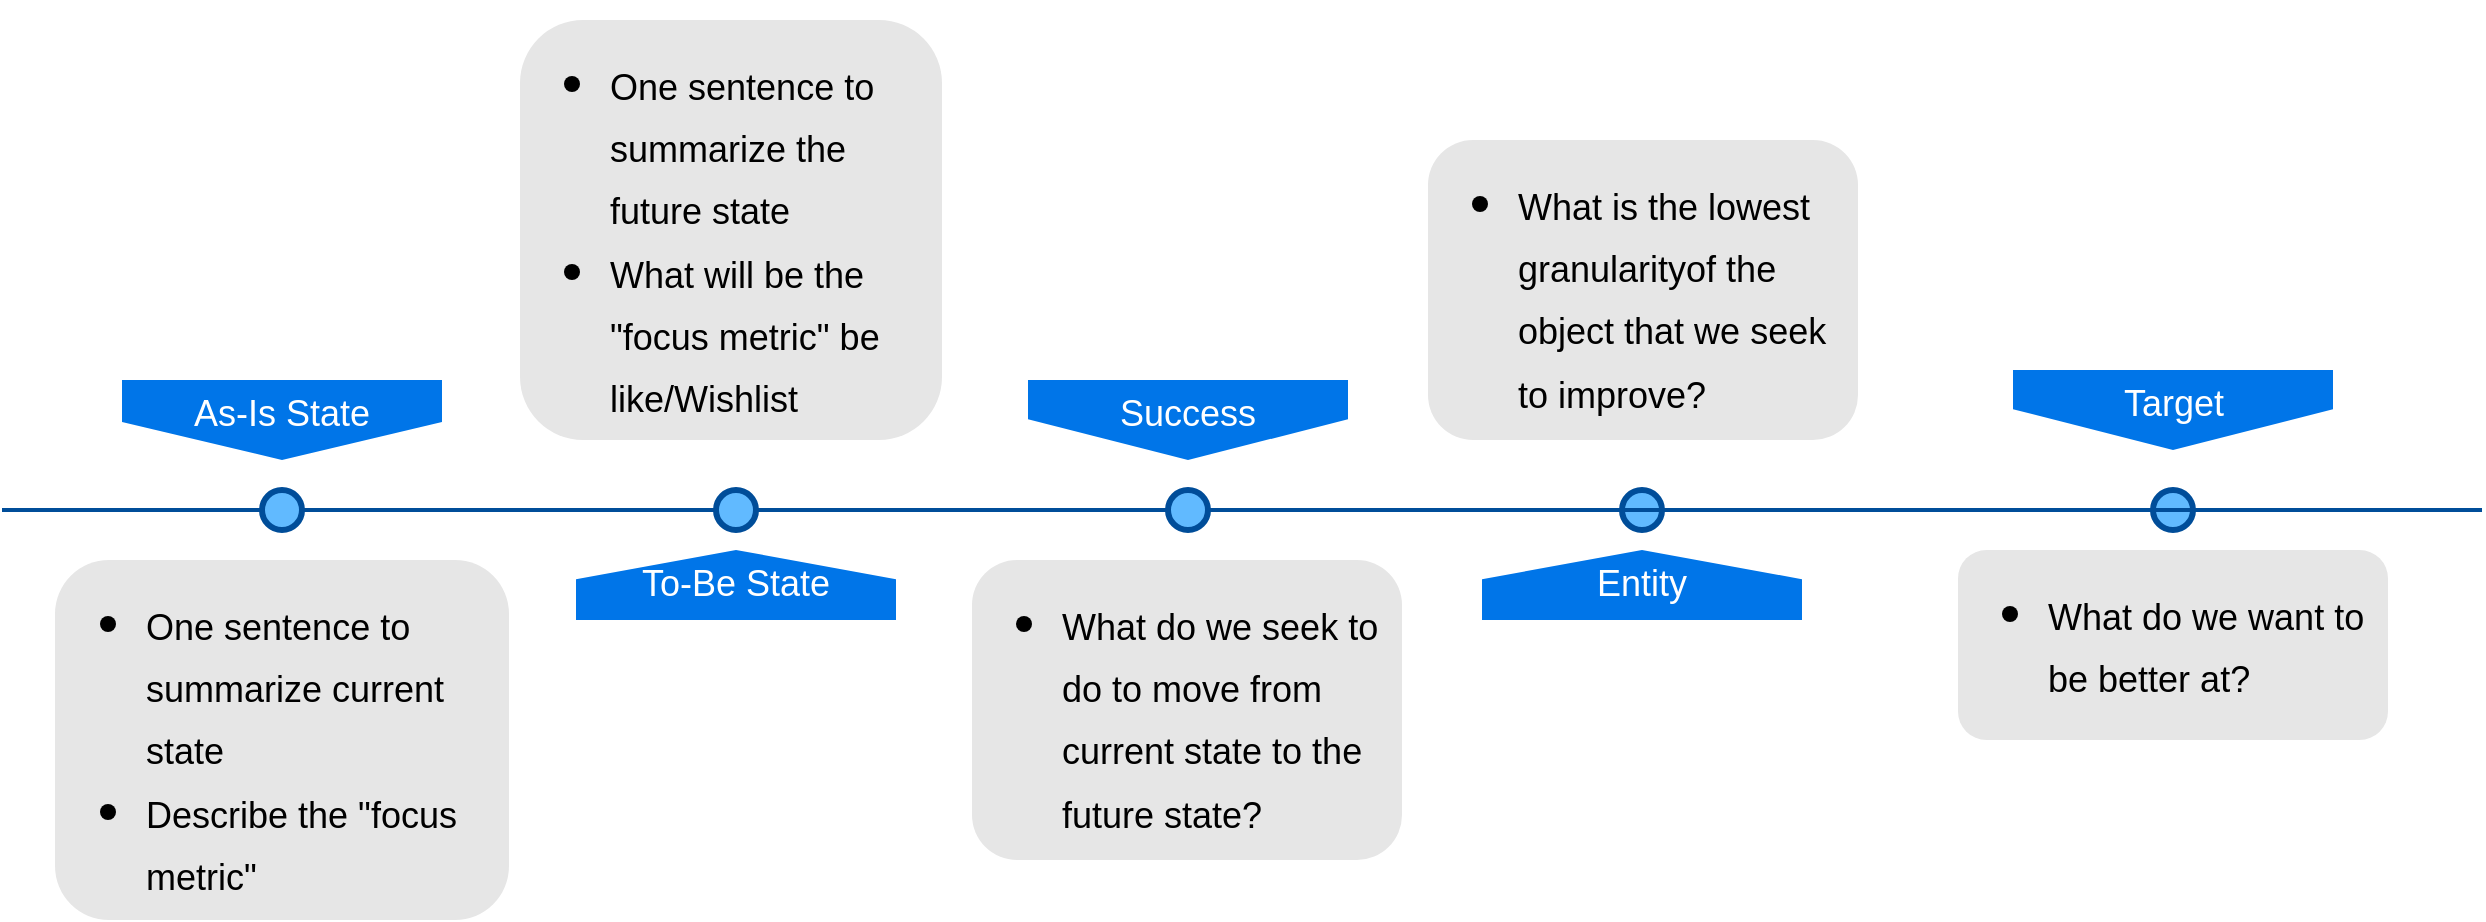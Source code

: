 <mxfile version="12.2.6" type="github" pages="1"><diagram name="Page-1" id="82e54ff1-d628-8f03-85c4-9753963a91cd"><mxGraphModel dx="854" dy="436" grid="1" gridSize="10" guides="0" tooltips="1" connect="1" arrows="1" fold="1" page="1" pageScale="1" pageWidth="1100" pageHeight="850" background="#ffffff" math="0" shadow="0"><root><mxCell id="0"/><mxCell id="1" parent="0"/><object label="&lt;font style=&quot;font-size: 18px&quot;&gt;As-Is State&lt;/font&gt;" placeholders="1" id="4ec97bd9e5d20128-5"><mxCell style="shape=offPageConnector;fillColor=#0075E8;fontSize=15;fontColor=#FFFFFF;size=0.475;verticalAlign=top;strokeColor=none;whiteSpace=wrap;html=1;editable=1;labelBorderColor=none;labelBackgroundColor=none;" parent="1" vertex="1"><mxGeometry x="140" y="340" width="160" height="40" as="geometry"/></mxCell></object><mxCell id="4ec97bd9e5d20128-1" value="" style="line;strokeWidth=2;html=1;fillColor=none;fontSize=28;fontColor=#004D99;strokeColor=#004D99;" parent="1" vertex="1"><mxGeometry x="80" y="400" width="980" height="10" as="geometry"/></mxCell><mxCell id="4ec97bd9e5d20128-6" value="&lt;span&gt;&lt;font style=&quot;font-size: 18px&quot;&gt;Success&lt;/font&gt;&lt;/span&gt;" style="shape=offPageConnector;whiteSpace=wrap;html=1;fillColor=#0075E8;fontSize=15;fontColor=#FFFFFF;size=0.509;verticalAlign=top;strokeColor=none;" parent="1" vertex="1"><mxGeometry x="593" y="340" width="160" height="40" as="geometry"/></mxCell><mxCell id="4ec97bd9e5d20128-7" value="&lt;span&gt;&lt;font style=&quot;font-size: 18px&quot;&gt;To-Be State&lt;/font&gt;&lt;/span&gt;" style="shape=offPageConnector;whiteSpace=wrap;html=1;fillColor=#0075E8;fontSize=15;fontColor=#FFFFFF;size=0.418;flipV=1;verticalAlign=bottom;strokeColor=none;spacingBottom=4;" parent="1" vertex="1"><mxGeometry x="367" y="425" width="160" height="35" as="geometry"/></mxCell><mxCell id="4ec97bd9e5d20128-8" value="&lt;span&gt;&lt;font style=&quot;font-size: 18px&quot;&gt;Entity&lt;/font&gt;&lt;/span&gt;" style="shape=offPageConnector;whiteSpace=wrap;html=1;fillColor=#0075E8;fontSize=15;fontColor=#FFFFFF;size=0.418;flipV=1;verticalAlign=bottom;strokeColor=none;spacingBottom=4;" parent="1" vertex="1"><mxGeometry x="820" y="425" width="160" height="35" as="geometry"/></mxCell><mxCell id="4ec97bd9e5d20128-9" value="" style="ellipse;whiteSpace=wrap;html=1;fillColor=#61BAFF;fontSize=28;fontColor=#004D99;strokeWidth=3;strokeColor=#004D99;" parent="1" vertex="1"><mxGeometry x="210" y="395" width="20" height="20" as="geometry"/></mxCell><mxCell id="4ec97bd9e5d20128-10" value="" style="ellipse;whiteSpace=wrap;html=1;fillColor=#61BAFF;fontSize=28;fontColor=#004D99;strokeWidth=3;strokeColor=#004D99;" parent="1" vertex="1"><mxGeometry x="437" y="395" width="20" height="20" as="geometry"/></mxCell><mxCell id="4ec97bd9e5d20128-11" value="" style="ellipse;whiteSpace=wrap;html=1;fillColor=#61BAFF;fontSize=28;fontColor=#004D99;strokeWidth=3;strokeColor=#004D99;" parent="1" vertex="1"><mxGeometry x="663" y="395" width="20" height="20" as="geometry"/></mxCell><mxCell id="4ec97bd9e5d20128-13" value="" style="ellipse;whiteSpace=wrap;html=1;fillColor=#61BAFF;fontSize=28;fontColor=#004D99;strokeWidth=3;strokeColor=#004D99;" parent="1" vertex="1"><mxGeometry x="890" y="395" width="20" height="20" as="geometry"/></mxCell><mxCell id="4ec97bd9e5d20128-14" value="&lt;h1&gt;&lt;ul&gt;&lt;li&gt;&lt;font style=&quot;font-size: 18px ; font-weight: normal&quot;&gt;One sentence to summarize current state&lt;/font&gt;&lt;/li&gt;&lt;li&gt;&lt;font style=&quot;font-size: 18px ; font-weight: normal&quot;&gt;Describe the &quot;focus metric&quot;&lt;/font&gt;&lt;/li&gt;&lt;/ul&gt;&lt;/h1&gt;" style="text;html=1;spacing=5;spacingTop=-20;overflow=hidden;strokeColor=none;strokeWidth=3;fillColor=#E6E6E6;fontSize=13;fontColor=#000000;align=left;rounded=1;labelBackgroundColor=none;labelBorderColor=none;whiteSpace=wrap;" parent="1" vertex="1"><mxGeometry x="106.5" y="430" width="227" height="180" as="geometry"/></mxCell><mxCell id="4ec97bd9e5d20128-16" value="&lt;h1&gt;&lt;ul&gt;&lt;li&gt;&lt;span style=&quot;font-weight: normal&quot;&gt;&lt;font style=&quot;font-size: 18px&quot;&gt;One sentence to summarize the future state&lt;/font&gt;&lt;/span&gt;&lt;/li&gt;&lt;li&gt;&lt;span style=&quot;font-weight: normal&quot;&gt;&lt;font style=&quot;font-size: 18px&quot;&gt;What will be the &quot;focus metric&quot; be like/Wishlist&lt;/font&gt;&lt;/span&gt;&lt;/li&gt;&lt;/ul&gt;&lt;/h1&gt;" style="text;html=1;spacing=5;spacingTop=-20;whiteSpace=wrap;overflow=hidden;strokeColor=none;strokeWidth=3;fillColor=#E6E6E6;fontSize=13;fontColor=#000000;align=left;rounded=1;" parent="1" vertex="1"><mxGeometry x="339" y="160" width="211" height="210" as="geometry"/></mxCell><mxCell id="4ec97bd9e5d20128-17" value="&lt;h1&gt;&lt;ul&gt;&lt;li&gt;&lt;span style=&quot;font-weight: normal&quot;&gt;&lt;font style=&quot;font-size: 18px&quot;&gt;What do we seek to do to move from current state to the future state?&lt;/font&gt;&lt;/span&gt;&lt;/li&gt;&lt;/ul&gt;&lt;/h1&gt;" style="text;html=1;spacing=5;spacingTop=-20;whiteSpace=wrap;overflow=hidden;strokeColor=none;strokeWidth=3;fillColor=#E6E6E6;fontSize=13;fontColor=#000000;align=left;rounded=1;" parent="1" vertex="1"><mxGeometry x="565" y="430" width="215" height="150" as="geometry"/></mxCell><mxCell id="4ec97bd9e5d20128-18" value="&lt;h1&gt;&lt;ul&gt;&lt;li&gt;&lt;span style=&quot;font-weight: 400&quot;&gt;&lt;font style=&quot;font-size: 18px&quot;&gt;What is the lowest granularityof the object that we seek to improve?&lt;/font&gt;&lt;/span&gt;&lt;/li&gt;&lt;/ul&gt;&lt;/h1&gt;" style="text;html=1;spacing=5;spacingTop=-20;whiteSpace=wrap;overflow=hidden;strokeColor=none;strokeWidth=3;fillColor=#E6E6E6;fontSize=13;fontColor=#000000;align=left;rounded=1;" parent="1" vertex="1"><mxGeometry x="793" y="220" width="215" height="150" as="geometry"/></mxCell><mxCell id="oGu1IyAnAtHaPbSuw31K-1" value="&lt;font style=&quot;font-size: 18px&quot;&gt;Target&lt;/font&gt;" style="shape=offPageConnector;whiteSpace=wrap;html=1;fillColor=#0075E8;fontSize=15;fontColor=#FFFFFF;size=0.509;verticalAlign=top;strokeColor=none;" vertex="1" parent="1"><mxGeometry x="1085.5" y="335" width="160" height="40" as="geometry"/></mxCell><mxCell id="oGu1IyAnAtHaPbSuw31K-3" value="" style="ellipse;whiteSpace=wrap;html=1;fillColor=#61BAFF;fontSize=28;fontColor=#004D99;strokeWidth=3;strokeColor=#004D99;" vertex="1" parent="1"><mxGeometry x="1155.5" y="395" width="20" height="20" as="geometry"/></mxCell><mxCell id="oGu1IyAnAtHaPbSuw31K-5" value="&lt;h1&gt;&lt;ul&gt;&lt;li&gt;&lt;span style=&quot;font-weight: 400&quot;&gt;&lt;font style=&quot;font-size: 18px&quot;&gt;What do we want to be better at?&lt;/font&gt;&lt;/span&gt;&lt;/li&gt;&lt;/ul&gt;&lt;/h1&gt;" style="text;html=1;spacing=5;spacingTop=-20;whiteSpace=wrap;overflow=hidden;strokeColor=none;strokeWidth=3;fillColor=#E6E6E6;fontSize=13;fontColor=#000000;align=left;rounded=1;" vertex="1" parent="1"><mxGeometry x="1058" y="425" width="215" height="95" as="geometry"/></mxCell><mxCell id="oGu1IyAnAtHaPbSuw31K-7" value="" style="line;strokeWidth=2;html=1;fillColor=none;fontSize=28;fontColor=#004D99;strokeColor=#004D99;" vertex="1" parent="1"><mxGeometry x="683" y="400" width="637" height="10" as="geometry"/></mxCell></root></mxGraphModel></diagram></mxfile>